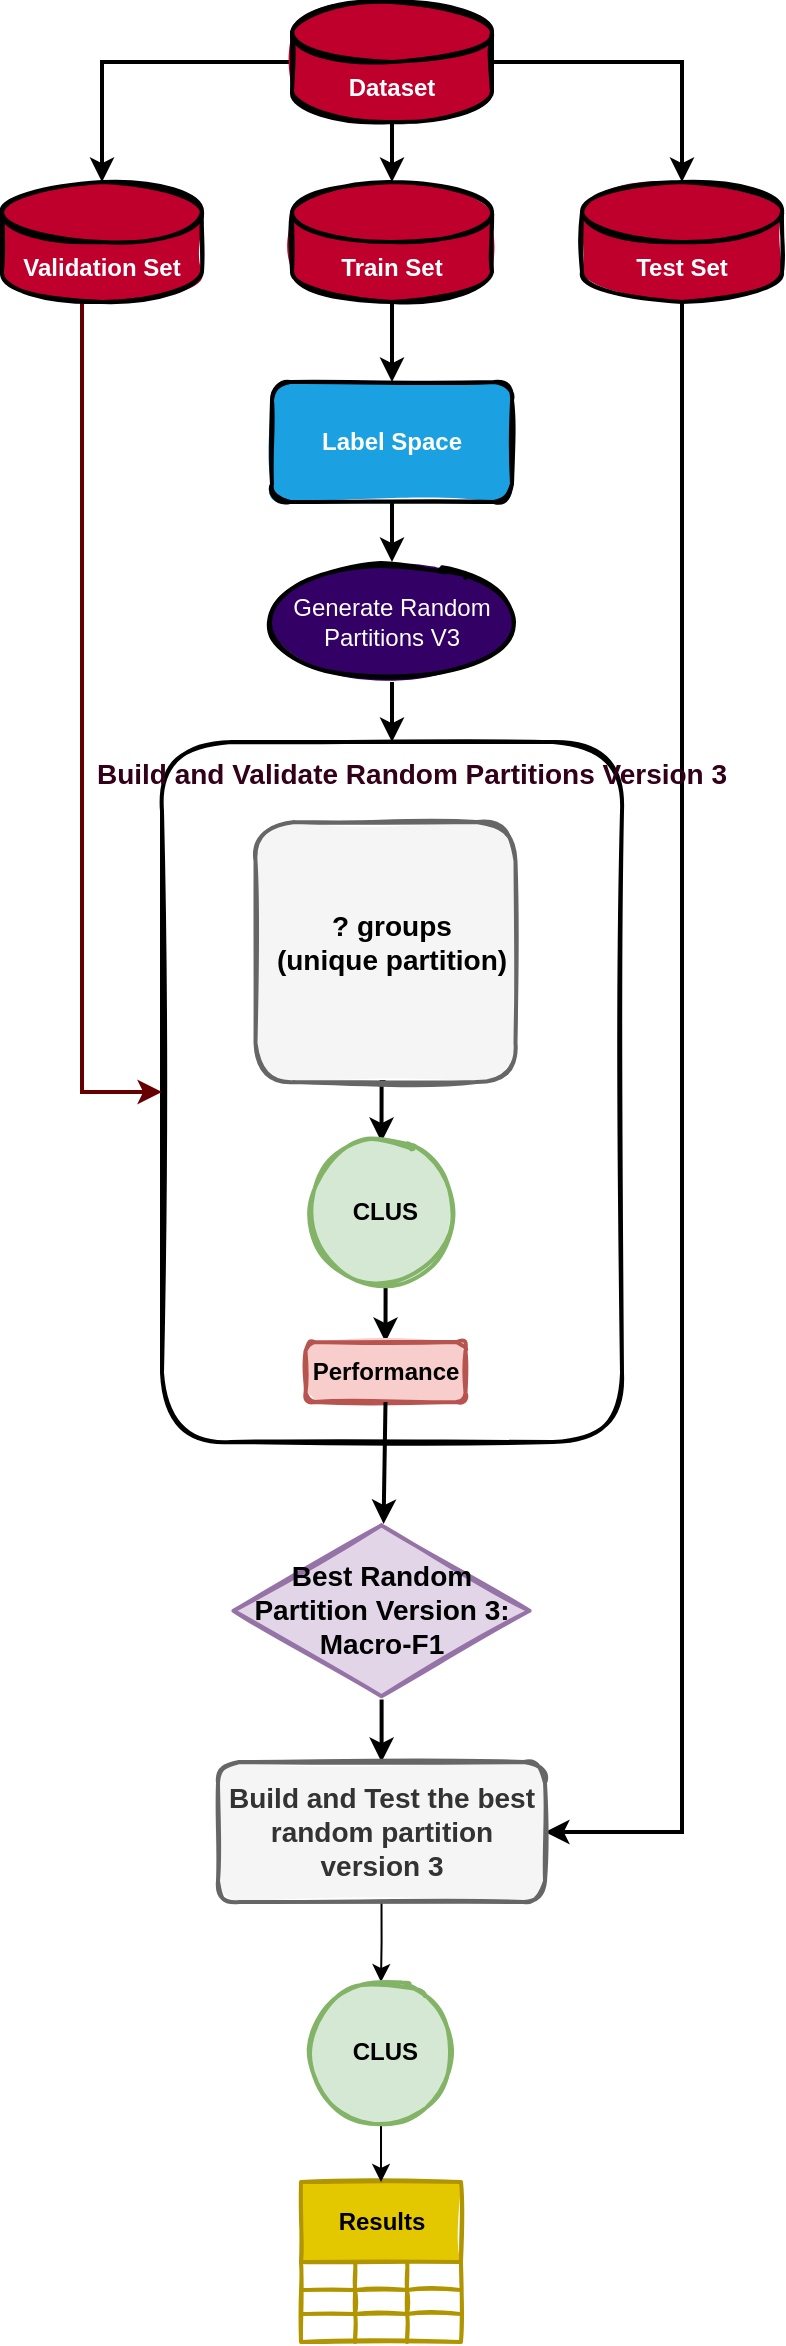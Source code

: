 <mxfile version="14.6.13" type="device"><diagram id="-QYDIm0tsiQuK-V-cHBM" name="Página-1"><mxGraphModel dx="1422" dy="822" grid="1" gridSize="10" guides="1" tooltips="1" connect="1" arrows="1" fold="1" page="1" pageScale="1" pageWidth="827" pageHeight="1169" math="0" shadow="0"><root><mxCell id="0"/><mxCell id="1" parent="0"/><mxCell id="Z5TqRd6HQiOi5LFkE9WK-11" value="" style="rounded=1;whiteSpace=wrap;html=1;strokeWidth=2;fillWeight=4;hachureGap=8;hachureAngle=45;sketch=1;fillStyle=solid;" parent="1" vertex="1"><mxGeometry x="140" y="410" width="230" height="350" as="geometry"/></mxCell><mxCell id="Z5TqRd6HQiOi5LFkE9WK-3" style="edgeStyle=orthogonalEdgeStyle;rounded=0;orthogonalLoop=1;jettySize=auto;html=1;exitX=0.5;exitY=1;exitDx=0;exitDy=0;exitPerimeter=0;entryX=0.5;entryY=0;entryDx=0;entryDy=0;entryPerimeter=0;strokeWidth=2;" parent="1" source="liw2olCXuKr_KzRgP2FB-1" target="liw2olCXuKr_KzRgP2FB-2" edge="1"><mxGeometry relative="1" as="geometry"/></mxCell><mxCell id="Z5TqRd6HQiOi5LFkE9WK-4" style="edgeStyle=orthogonalEdgeStyle;rounded=0;orthogonalLoop=1;jettySize=auto;html=1;exitX=0;exitY=0.5;exitDx=0;exitDy=0;exitPerimeter=0;entryX=0.5;entryY=0;entryDx=0;entryDy=0;entryPerimeter=0;strokeWidth=2;" parent="1" source="liw2olCXuKr_KzRgP2FB-1" target="Z5TqRd6HQiOi5LFkE9WK-1" edge="1"><mxGeometry relative="1" as="geometry"/></mxCell><mxCell id="Z5TqRd6HQiOi5LFkE9WK-6" style="edgeStyle=orthogonalEdgeStyle;rounded=0;orthogonalLoop=1;jettySize=auto;html=1;exitX=1;exitY=0.5;exitDx=0;exitDy=0;exitPerimeter=0;entryX=0.5;entryY=0;entryDx=0;entryDy=0;entryPerimeter=0;strokeWidth=2;" parent="1" source="liw2olCXuKr_KzRgP2FB-1" target="liw2olCXuKr_KzRgP2FB-3" edge="1"><mxGeometry relative="1" as="geometry"/></mxCell><mxCell id="liw2olCXuKr_KzRgP2FB-1" value="Dataset" style="shape=cylinder3;whiteSpace=wrap;html=1;boundedLbl=1;backgroundOutline=1;size=15;fillColor=#BF002C;strokeColor=#000000;strokeWidth=2;sketch=1;fillWeight=2;hachureGap=8;fillStyle=solid;fontStyle=1;fontColor=#FFFFFF;" parent="1" vertex="1"><mxGeometry x="205" y="40" width="100" height="60" as="geometry"/></mxCell><mxCell id="Z5TqRd6HQiOi5LFkE9WK-9" style="edgeStyle=orthogonalEdgeStyle;rounded=0;orthogonalLoop=1;jettySize=auto;html=1;exitX=0.5;exitY=1;exitDx=0;exitDy=0;exitPerimeter=0;fontColor=#FFFFFF;strokeWidth=2;" parent="1" source="liw2olCXuKr_KzRgP2FB-2" target="Z5TqRd6HQiOi5LFkE9WK-8" edge="1"><mxGeometry relative="1" as="geometry"/></mxCell><mxCell id="liw2olCXuKr_KzRgP2FB-2" value="Train Set" style="shape=cylinder3;whiteSpace=wrap;html=1;boundedLbl=1;backgroundOutline=1;size=15;strokeColor=#000000;fillColor=#BF002C;strokeWidth=2;sketch=1;fillWeight=2;hachureGap=8;fillStyle=solid;fontStyle=1;fontColor=#FFFFFF;" parent="1" vertex="1"><mxGeometry x="205" y="130" width="100" height="60" as="geometry"/></mxCell><mxCell id="liw2olCXuKr_KzRgP2FB-20" value="Results" style="shape=table;html=1;whiteSpace=wrap;container=1;collapsible=0;childLayout=tableLayout;fontStyle=1;align=center;fontColor=#000000;fillColor=#e3c800;strokeColor=#B09500;strokeWidth=2;sketch=1;fillWeight=2;hachureGap=8;fillStyle=solid;" parent="1" vertex="1"><mxGeometry x="209.5" y="1130" width="80" height="80" as="geometry"/></mxCell><mxCell id="liw2olCXuKr_KzRgP2FB-21" value="" style="shape=partialRectangle;html=1;whiteSpace=wrap;collapsible=0;dropTarget=0;pointerEvents=0;fillColor=none;top=0;left=0;bottom=0;right=0;points=[[0,0.5],[1,0.5]];portConstraint=eastwest;" parent="liw2olCXuKr_KzRgP2FB-20" vertex="1"><mxGeometry y="40" width="80" height="14" as="geometry"/></mxCell><mxCell id="liw2olCXuKr_KzRgP2FB-22" value="" style="shape=partialRectangle;html=1;whiteSpace=wrap;connectable=0;fillColor=none;top=0;left=0;bottom=0;right=0;overflow=hidden;" parent="liw2olCXuKr_KzRgP2FB-21" vertex="1"><mxGeometry width="27" height="14" as="geometry"/></mxCell><mxCell id="liw2olCXuKr_KzRgP2FB-23" value="" style="shape=partialRectangle;html=1;whiteSpace=wrap;connectable=0;fillColor=none;top=0;left=0;bottom=0;right=0;overflow=hidden;" parent="liw2olCXuKr_KzRgP2FB-21" vertex="1"><mxGeometry x="27" width="26" height="14" as="geometry"/></mxCell><mxCell id="liw2olCXuKr_KzRgP2FB-24" value="" style="shape=partialRectangle;html=1;whiteSpace=wrap;connectable=0;fillColor=none;top=0;left=0;bottom=0;right=0;overflow=hidden;" parent="liw2olCXuKr_KzRgP2FB-21" vertex="1"><mxGeometry x="53" width="27" height="14" as="geometry"/></mxCell><mxCell id="liw2olCXuKr_KzRgP2FB-25" value="" style="shape=partialRectangle;html=1;whiteSpace=wrap;collapsible=0;dropTarget=0;pointerEvents=0;fillColor=none;top=0;left=0;bottom=0;right=0;points=[[0,0.5],[1,0.5]];portConstraint=eastwest;" parent="liw2olCXuKr_KzRgP2FB-20" vertex="1"><mxGeometry y="54" width="80" height="12" as="geometry"/></mxCell><mxCell id="liw2olCXuKr_KzRgP2FB-26" value="" style="shape=partialRectangle;html=1;whiteSpace=wrap;connectable=0;fillColor=none;top=0;left=0;bottom=0;right=0;overflow=hidden;" parent="liw2olCXuKr_KzRgP2FB-25" vertex="1"><mxGeometry width="27" height="12" as="geometry"/></mxCell><mxCell id="liw2olCXuKr_KzRgP2FB-27" value="" style="shape=partialRectangle;html=1;whiteSpace=wrap;connectable=0;fillColor=none;top=0;left=0;bottom=0;right=0;overflow=hidden;" parent="liw2olCXuKr_KzRgP2FB-25" vertex="1"><mxGeometry x="27" width="26" height="12" as="geometry"/></mxCell><mxCell id="liw2olCXuKr_KzRgP2FB-28" value="" style="shape=partialRectangle;html=1;whiteSpace=wrap;connectable=0;fillColor=none;top=0;left=0;bottom=0;right=0;overflow=hidden;" parent="liw2olCXuKr_KzRgP2FB-25" vertex="1"><mxGeometry x="53" width="27" height="12" as="geometry"/></mxCell><mxCell id="liw2olCXuKr_KzRgP2FB-29" value="" style="shape=partialRectangle;html=1;whiteSpace=wrap;collapsible=0;dropTarget=0;pointerEvents=0;fillColor=none;top=0;left=0;bottom=0;right=0;points=[[0,0.5],[1,0.5]];portConstraint=eastwest;" parent="liw2olCXuKr_KzRgP2FB-20" vertex="1"><mxGeometry y="66" width="80" height="14" as="geometry"/></mxCell><mxCell id="liw2olCXuKr_KzRgP2FB-30" value="" style="shape=partialRectangle;html=1;whiteSpace=wrap;connectable=0;fillColor=none;top=0;left=0;bottom=0;right=0;overflow=hidden;" parent="liw2olCXuKr_KzRgP2FB-29" vertex="1"><mxGeometry width="27" height="14" as="geometry"/></mxCell><mxCell id="liw2olCXuKr_KzRgP2FB-31" value="" style="shape=partialRectangle;html=1;whiteSpace=wrap;connectable=0;fillColor=none;top=0;left=0;bottom=0;right=0;overflow=hidden;" parent="liw2olCXuKr_KzRgP2FB-29" vertex="1"><mxGeometry x="27" width="26" height="14" as="geometry"/></mxCell><mxCell id="liw2olCXuKr_KzRgP2FB-32" value="" style="shape=partialRectangle;html=1;whiteSpace=wrap;connectable=0;fillColor=none;top=0;left=0;bottom=0;right=0;overflow=hidden;" parent="liw2olCXuKr_KzRgP2FB-29" vertex="1"><mxGeometry x="53" width="27" height="14" as="geometry"/></mxCell><mxCell id="RzOfyrq34k7AcP8uOV_s-2" style="edgeStyle=orthogonalEdgeStyle;rounded=0;orthogonalLoop=1;jettySize=auto;html=1;exitX=0.5;exitY=1;exitDx=0;exitDy=0;exitPerimeter=0;entryX=1;entryY=0.5;entryDx=0;entryDy=0;strokeWidth=2;" edge="1" parent="1" source="liw2olCXuKr_KzRgP2FB-3" target="Z5TqRd6HQiOi5LFkE9WK-69"><mxGeometry relative="1" as="geometry"/></mxCell><mxCell id="liw2olCXuKr_KzRgP2FB-3" value="Test Set" style="shape=cylinder3;whiteSpace=wrap;html=1;boundedLbl=1;backgroundOutline=1;size=15;strokeColor=#000000;fillColor=#BF002C;strokeWidth=2;sketch=1;fillWeight=2;hachureGap=8;fillStyle=solid;fontStyle=1;fontColor=#FFFFFF;" parent="1" vertex="1"><mxGeometry x="350" y="130" width="100" height="60" as="geometry"/></mxCell><mxCell id="Z5TqRd6HQiOi5LFkE9WK-72" style="edgeStyle=orthogonalEdgeStyle;rounded=0;orthogonalLoop=1;jettySize=auto;html=1;exitX=0.5;exitY=1;exitDx=0;exitDy=0;exitPerimeter=0;entryX=0;entryY=0.5;entryDx=0;entryDy=0;fontSize=14;fontColor=#000000;strokeWidth=2;strokeColor=#660000;" parent="1" source="Z5TqRd6HQiOi5LFkE9WK-1" target="Z5TqRd6HQiOi5LFkE9WK-11" edge="1"><mxGeometry relative="1" as="geometry"><Array as="points"><mxPoint x="100" y="190"/><mxPoint x="100" y="585"/></Array></mxGeometry></mxCell><mxCell id="Z5TqRd6HQiOi5LFkE9WK-1" value="Validation Set" style="shape=cylinder3;whiteSpace=wrap;html=1;boundedLbl=1;backgroundOutline=1;size=15;strokeColor=#000000;fillColor=#BF002C;strokeWidth=2;sketch=1;fillWeight=2;hachureGap=8;fillStyle=solid;fontStyle=1;fontColor=#FFFFFF;" parent="1" vertex="1"><mxGeometry x="60" y="130" width="100" height="60" as="geometry"/></mxCell><mxCell id="Z5TqRd6HQiOi5LFkE9WK-29" style="edgeStyle=orthogonalEdgeStyle;rounded=0;orthogonalLoop=1;jettySize=auto;html=1;exitX=0.5;exitY=1;exitDx=0;exitDy=0;entryX=0.5;entryY=0;entryDx=0;entryDy=0;fontColor=#FFFFFF;strokeWidth=2;" parent="1" source="Z5TqRd6HQiOi5LFkE9WK-8" target="Z5TqRd6HQiOi5LFkE9WK-28" edge="1"><mxGeometry relative="1" as="geometry"/></mxCell><mxCell id="Z5TqRd6HQiOi5LFkE9WK-8" value="Label Space" style="rounded=1;whiteSpace=wrap;html=1;strokeWidth=2;fillWeight=4;hachureGap=8;hachureAngle=45;fillColor=#1ba1e2;sketch=1;fillStyle=solid;fontStyle=1;fontColor=#FFFFFF;" parent="1" vertex="1"><mxGeometry x="195" y="230" width="120" height="60" as="geometry"/></mxCell><mxCell id="Z5TqRd6HQiOi5LFkE9WK-48" style="edgeStyle=orthogonalEdgeStyle;rounded=0;orthogonalLoop=1;jettySize=auto;html=1;exitX=0.5;exitY=1;exitDx=0;exitDy=0;entryX=0.5;entryY=0;entryDx=0;entryDy=0;fontSize=14;fontColor=#33001A;strokeWidth=2;" parent="1" source="Z5TqRd6HQiOi5LFkE9WK-20" target="Z5TqRd6HQiOi5LFkE9WK-44" edge="1"><mxGeometry relative="1" as="geometry"/></mxCell><mxCell id="Z5TqRd6HQiOi5LFkE9WK-20" value="" style="whiteSpace=wrap;html=1;aspect=fixed;rounded=1;fontStyle=1;strokeWidth=2;sketch=1;fillWeight=4;hachureGap=8;hachureAngle=45;fillStyle=solid;fillColor=#f5f5f5;strokeColor=#666666;fontColor=#333333;" parent="1" vertex="1"><mxGeometry x="186.75" y="450" width="130" height="130" as="geometry"/></mxCell><mxCell id="Z5TqRd6HQiOi5LFkE9WK-31" style="edgeStyle=orthogonalEdgeStyle;rounded=0;orthogonalLoop=1;jettySize=auto;html=1;exitX=0.5;exitY=1;exitDx=0;exitDy=0;entryX=0.5;entryY=0;entryDx=0;entryDy=0;fontColor=#000000;strokeWidth=2;" parent="1" source="Z5TqRd6HQiOi5LFkE9WK-28" target="Z5TqRd6HQiOi5LFkE9WK-11" edge="1"><mxGeometry relative="1" as="geometry"/></mxCell><mxCell id="Z5TqRd6HQiOi5LFkE9WK-28" value="Generate Random Partitions V3" style="ellipse;whiteSpace=wrap;html=1;strokeWidth=2;fillWeight=2;hachureGap=8;fillStyle=solid;sketch=1;fontColor=#FFFFFF;fillColor=#330066;" parent="1" vertex="1"><mxGeometry x="195" y="320" width="120" height="60" as="geometry"/></mxCell><mxCell id="Z5TqRd6HQiOi5LFkE9WK-30" value="Build and Validate Random Partitions Version 3" style="text;html=1;strokeColor=none;fillColor=none;align=center;verticalAlign=middle;whiteSpace=wrap;rounded=0;fontStyle=1;fontSize=14;fontColor=#33001A;" parent="1" vertex="1"><mxGeometry x="100" y="416" width="330" height="20" as="geometry"/></mxCell><mxCell id="Z5TqRd6HQiOi5LFkE9WK-59" style="edgeStyle=orthogonalEdgeStyle;rounded=0;orthogonalLoop=1;jettySize=auto;html=1;exitX=0.5;exitY=1;exitDx=0;exitDy=0;entryX=0.5;entryY=0;entryDx=0;entryDy=0;fontSize=14;fontColor=#000000;strokeWidth=2;" parent="1" source="Z5TqRd6HQiOi5LFkE9WK-44" target="Z5TqRd6HQiOi5LFkE9WK-55" edge="1"><mxGeometry relative="1" as="geometry"/></mxCell><mxCell id="Z5TqRd6HQiOi5LFkE9WK-44" value="&amp;nbsp;CLUS" style="ellipse;whiteSpace=wrap;html=1;aspect=fixed;fillColor=#d5e8d4;strokeWidth=2;sketch=1;fillWeight=4;hachureGap=8;fillStyle=solid;strokeColor=#82b366;rounded=1;fontStyle=1;hachureAngle=45;" parent="1" vertex="1"><mxGeometry x="214.75" y="610" width="70" height="70" as="geometry"/></mxCell><mxCell id="Z5TqRd6HQiOi5LFkE9WK-70" value="" style="edgeStyle=orthogonalEdgeStyle;rounded=0;orthogonalLoop=1;jettySize=auto;html=1;fontSize=14;fontColor=#000000;strokeWidth=2;" parent="1" source="Z5TqRd6HQiOi5LFkE9WK-52" target="Z5TqRd6HQiOi5LFkE9WK-69" edge="1"><mxGeometry relative="1" as="geometry"/></mxCell><mxCell id="Z5TqRd6HQiOi5LFkE9WK-52" value="Best Random Partition Version 3: Macro-F1" style="html=1;whiteSpace=wrap;aspect=fixed;shape=isoRectangle;fontSize=14;rounded=1;fontStyle=1;strokeWidth=2;sketch=1;fillWeight=4;hachureGap=8;hachureAngle=45;fillStyle=solid;fillColor=#e1d5e7;strokeColor=#9673a6;" parent="1" vertex="1"><mxGeometry x="175.75" y="800" width="148" height="88.8" as="geometry"/></mxCell><mxCell id="Z5TqRd6HQiOi5LFkE9WK-55" value="Performance" style="rounded=1;whiteSpace=wrap;html=1;strokeWidth=2;fillWeight=4;hachureGap=8;hachureAngle=45;sketch=1;fillStyle=solid;fontStyle=1;fillColor=#f8cecc;strokeColor=#b85450;" parent="1" vertex="1"><mxGeometry x="211.75" y="710" width="80" height="30" as="geometry"/></mxCell><mxCell id="UFPg1vBg11zMuu2Y-jyI-2" style="edgeStyle=orthogonalEdgeStyle;rounded=0;orthogonalLoop=1;jettySize=auto;html=1;exitX=0.5;exitY=1;exitDx=0;exitDy=0;entryX=0.5;entryY=0;entryDx=0;entryDy=0;" parent="1" source="Z5TqRd6HQiOi5LFkE9WK-69" target="UFPg1vBg11zMuu2Y-jyI-1" edge="1"><mxGeometry relative="1" as="geometry"/></mxCell><mxCell id="Z5TqRd6HQiOi5LFkE9WK-69" value="Build and Test the best random partition version 3" style="rounded=1;whiteSpace=wrap;html=1;strokeWidth=2;fillWeight=4;hachureGap=8;hachureAngle=45;sketch=1;fillStyle=solid;fontStyle=1;fontSize=14;fillColor=#f5f5f5;fontColor=#333333;strokeColor=#666666;" parent="1" vertex="1"><mxGeometry x="168" y="920" width="163.5" height="70" as="geometry"/></mxCell><mxCell id="Z5TqRd6HQiOi5LFkE9WK-82" value="" style="endArrow=classic;html=1;fontSize=14;fontColor=#330000;strokeColor=#000000;strokeWidth=2;exitX=0.5;exitY=1;exitDx=0;exitDy=0;entryX=0.507;entryY=0.011;entryDx=0;entryDy=0;entryPerimeter=0;" parent="1" source="Z5TqRd6HQiOi5LFkE9WK-55" target="Z5TqRd6HQiOi5LFkE9WK-52" edge="1"><mxGeometry width="50" height="50" relative="1" as="geometry"><mxPoint x="26" y="750" as="sourcePoint"/><mxPoint x="190.03" y="842.002" as="targetPoint"/></mxGeometry></mxCell><mxCell id="UFPg1vBg11zMuu2Y-jyI-3" style="edgeStyle=orthogonalEdgeStyle;rounded=0;orthogonalLoop=1;jettySize=auto;html=1;exitX=0.5;exitY=1;exitDx=0;exitDy=0;entryX=0.5;entryY=0;entryDx=0;entryDy=0;" parent="1" source="UFPg1vBg11zMuu2Y-jyI-1" target="liw2olCXuKr_KzRgP2FB-20" edge="1"><mxGeometry relative="1" as="geometry"/></mxCell><mxCell id="UFPg1vBg11zMuu2Y-jyI-1" value="&amp;nbsp;CLUS" style="ellipse;whiteSpace=wrap;html=1;aspect=fixed;fillColor=#d5e8d4;strokeWidth=2;sketch=1;fillWeight=4;hachureGap=8;fillStyle=solid;strokeColor=#82b366;rounded=1;fontStyle=1;hachureAngle=45;" parent="1" vertex="1"><mxGeometry x="214.5" y="1030" width="70" height="70" as="geometry"/></mxCell><mxCell id="RzOfyrq34k7AcP8uOV_s-3" value="? groups&lt;br&gt;(unique partition)" style="text;html=1;strokeColor=none;fillColor=none;align=center;verticalAlign=middle;whiteSpace=wrap;rounded=0;fontColor=#000000;fontStyle=1;fontSize=14;" vertex="1" parent="1"><mxGeometry x="191" y="500" width="128" height="20" as="geometry"/></mxCell></root></mxGraphModel></diagram></mxfile>